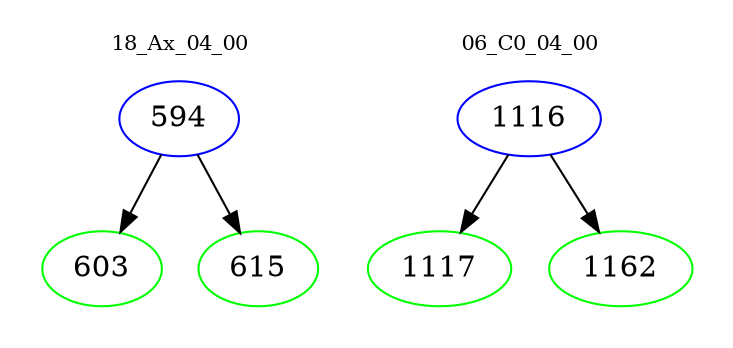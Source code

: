 digraph{
subgraph cluster_0 {
color = white
label = "18_Ax_04_00";
fontsize=10;
T0_594 [label="594", color="blue"]
T0_594 -> T0_603 [color="black"]
T0_603 [label="603", color="green"]
T0_594 -> T0_615 [color="black"]
T0_615 [label="615", color="green"]
}
subgraph cluster_1 {
color = white
label = "06_C0_04_00";
fontsize=10;
T1_1116 [label="1116", color="blue"]
T1_1116 -> T1_1117 [color="black"]
T1_1117 [label="1117", color="green"]
T1_1116 -> T1_1162 [color="black"]
T1_1162 [label="1162", color="green"]
}
}
